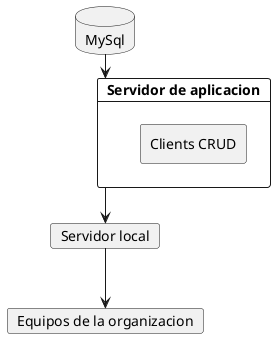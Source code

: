 @startuml 

database DB [
    MySql
]

card "Servidor de aplicacion" as AS {
    rectangle "Clients CRUD" as CCRUD
}

card LS[
    Servidor local
]

card EO[
    Equipos de la organizacion
]

DB --> AS
AS --> LS
LS --> EO
@enduml
